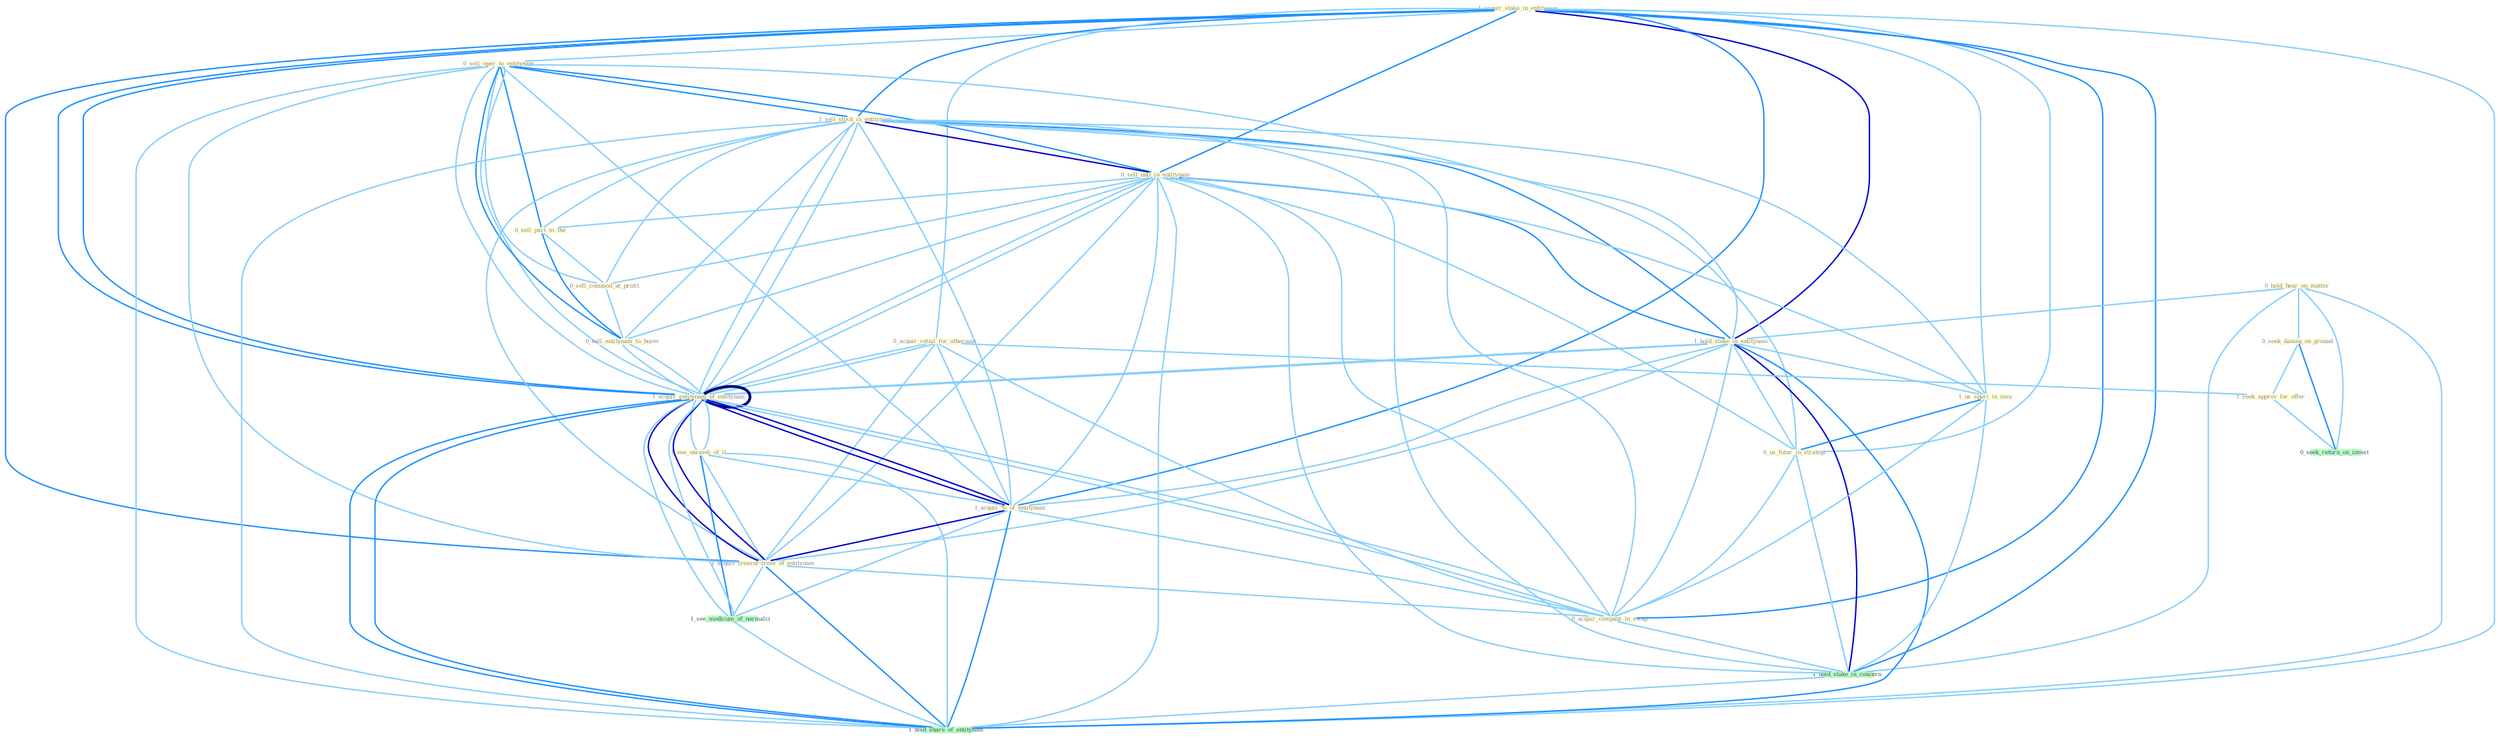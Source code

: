 Graph G{ 
    node
    [shape=polygon,style=filled,width=.5,height=.06,color="#BDFCC9",fixedsize=true,fontsize=4,
    fontcolor="#2f4f4f"];
    {node
    [color="#ffffe0", fontcolor="#8b7d6b"] "1_acquir_stake_in_entitynam " "0_sell_oper_to_entitynam " "1_sell_stock_in_entitynam " "0_hold_hear_on_matter " "0_sell_unit_in_entitynam " "0_sell_part_to_the " "1_hold_stake_in_entitynam " "0_sell_commod_at_profit " "1_us_spurt_in_issu " "0_acquir_retail_for_othernum " "0_us_futur_in_strategi " "1_acquir_entitynam_of_entitynam " "0_seek_damag_on_ground " "1_see_unravel_of_it " "1_acquir_%_of_entitynam " "1_seek_approv_for_offer " "1_acquir_treasur-trove_of_entitynam " "0_acquir_compani_in_swap " "0_sell_entitynam_to_buyer "}
{node [color="#fff0f5", fontcolor="#b22222"]}
edge [color="#B0E2FF"];

	"1_acquir_stake_in_entitynam " -- "0_sell_oper_to_entitynam " [w="1", color="#87cefa" ];
	"1_acquir_stake_in_entitynam " -- "1_sell_stock_in_entitynam " [w="2", color="#1e90ff" , len=0.8];
	"1_acquir_stake_in_entitynam " -- "0_sell_unit_in_entitynam " [w="2", color="#1e90ff" , len=0.8];
	"1_acquir_stake_in_entitynam " -- "1_hold_stake_in_entitynam " [w="3", color="#0000cd" , len=0.6];
	"1_acquir_stake_in_entitynam " -- "1_us_spurt_in_issu " [w="1", color="#87cefa" ];
	"1_acquir_stake_in_entitynam " -- "0_acquir_retail_for_othernum " [w="1", color="#87cefa" ];
	"1_acquir_stake_in_entitynam " -- "0_us_futur_in_strategi " [w="1", color="#87cefa" ];
	"1_acquir_stake_in_entitynam " -- "1_acquir_entitynam_of_entitynam " [w="2", color="#1e90ff" , len=0.8];
	"1_acquir_stake_in_entitynam " -- "1_acquir_%_of_entitynam " [w="2", color="#1e90ff" , len=0.8];
	"1_acquir_stake_in_entitynam " -- "1_acquir_treasur-trove_of_entitynam " [w="2", color="#1e90ff" , len=0.8];
	"1_acquir_stake_in_entitynam " -- "0_acquir_compani_in_swap " [w="2", color="#1e90ff" , len=0.8];
	"1_acquir_stake_in_entitynam " -- "1_hold_stake_in_concern " [w="2", color="#1e90ff" , len=0.8];
	"1_acquir_stake_in_entitynam " -- "1_acquir_entitynam_of_entitynam " [w="2", color="#1e90ff" , len=0.8];
	"1_acquir_stake_in_entitynam " -- "1_hold_share_of_entitynam " [w="1", color="#87cefa" ];
	"0_sell_oper_to_entitynam " -- "1_sell_stock_in_entitynam " [w="2", color="#1e90ff" , len=0.8];
	"0_sell_oper_to_entitynam " -- "0_sell_unit_in_entitynam " [w="2", color="#1e90ff" , len=0.8];
	"0_sell_oper_to_entitynam " -- "0_sell_part_to_the " [w="2", color="#1e90ff" , len=0.8];
	"0_sell_oper_to_entitynam " -- "1_hold_stake_in_entitynam " [w="1", color="#87cefa" ];
	"0_sell_oper_to_entitynam " -- "0_sell_commod_at_profit " [w="1", color="#87cefa" ];
	"0_sell_oper_to_entitynam " -- "1_acquir_entitynam_of_entitynam " [w="1", color="#87cefa" ];
	"0_sell_oper_to_entitynam " -- "1_acquir_%_of_entitynam " [w="1", color="#87cefa" ];
	"0_sell_oper_to_entitynam " -- "1_acquir_treasur-trove_of_entitynam " [w="1", color="#87cefa" ];
	"0_sell_oper_to_entitynam " -- "0_sell_entitynam_to_buyer " [w="2", color="#1e90ff" , len=0.8];
	"0_sell_oper_to_entitynam " -- "1_acquir_entitynam_of_entitynam " [w="1", color="#87cefa" ];
	"0_sell_oper_to_entitynam " -- "1_hold_share_of_entitynam " [w="1", color="#87cefa" ];
	"1_sell_stock_in_entitynam " -- "0_sell_unit_in_entitynam " [w="3", color="#0000cd" , len=0.6];
	"1_sell_stock_in_entitynam " -- "0_sell_part_to_the " [w="1", color="#87cefa" ];
	"1_sell_stock_in_entitynam " -- "1_hold_stake_in_entitynam " [w="2", color="#1e90ff" , len=0.8];
	"1_sell_stock_in_entitynam " -- "0_sell_commod_at_profit " [w="1", color="#87cefa" ];
	"1_sell_stock_in_entitynam " -- "1_us_spurt_in_issu " [w="1", color="#87cefa" ];
	"1_sell_stock_in_entitynam " -- "0_us_futur_in_strategi " [w="1", color="#87cefa" ];
	"1_sell_stock_in_entitynam " -- "1_acquir_entitynam_of_entitynam " [w="1", color="#87cefa" ];
	"1_sell_stock_in_entitynam " -- "1_acquir_%_of_entitynam " [w="1", color="#87cefa" ];
	"1_sell_stock_in_entitynam " -- "1_acquir_treasur-trove_of_entitynam " [w="1", color="#87cefa" ];
	"1_sell_stock_in_entitynam " -- "0_acquir_compani_in_swap " [w="1", color="#87cefa" ];
	"1_sell_stock_in_entitynam " -- "0_sell_entitynam_to_buyer " [w="1", color="#87cefa" ];
	"1_sell_stock_in_entitynam " -- "1_hold_stake_in_concern " [w="1", color="#87cefa" ];
	"1_sell_stock_in_entitynam " -- "1_acquir_entitynam_of_entitynam " [w="1", color="#87cefa" ];
	"1_sell_stock_in_entitynam " -- "1_hold_share_of_entitynam " [w="1", color="#87cefa" ];
	"0_hold_hear_on_matter " -- "1_hold_stake_in_entitynam " [w="1", color="#87cefa" ];
	"0_hold_hear_on_matter " -- "0_seek_damag_on_ground " [w="1", color="#87cefa" ];
	"0_hold_hear_on_matter " -- "1_hold_stake_in_concern " [w="1", color="#87cefa" ];
	"0_hold_hear_on_matter " -- "0_seek_return_on_invest " [w="1", color="#87cefa" ];
	"0_hold_hear_on_matter " -- "1_hold_share_of_entitynam " [w="1", color="#87cefa" ];
	"0_sell_unit_in_entitynam " -- "0_sell_part_to_the " [w="1", color="#87cefa" ];
	"0_sell_unit_in_entitynam " -- "1_hold_stake_in_entitynam " [w="2", color="#1e90ff" , len=0.8];
	"0_sell_unit_in_entitynam " -- "0_sell_commod_at_profit " [w="1", color="#87cefa" ];
	"0_sell_unit_in_entitynam " -- "1_us_spurt_in_issu " [w="1", color="#87cefa" ];
	"0_sell_unit_in_entitynam " -- "0_us_futur_in_strategi " [w="1", color="#87cefa" ];
	"0_sell_unit_in_entitynam " -- "1_acquir_entitynam_of_entitynam " [w="1", color="#87cefa" ];
	"0_sell_unit_in_entitynam " -- "1_acquir_%_of_entitynam " [w="1", color="#87cefa" ];
	"0_sell_unit_in_entitynam " -- "1_acquir_treasur-trove_of_entitynam " [w="1", color="#87cefa" ];
	"0_sell_unit_in_entitynam " -- "0_acquir_compani_in_swap " [w="1", color="#87cefa" ];
	"0_sell_unit_in_entitynam " -- "0_sell_entitynam_to_buyer " [w="1", color="#87cefa" ];
	"0_sell_unit_in_entitynam " -- "1_hold_stake_in_concern " [w="1", color="#87cefa" ];
	"0_sell_unit_in_entitynam " -- "1_acquir_entitynam_of_entitynam " [w="1", color="#87cefa" ];
	"0_sell_unit_in_entitynam " -- "1_hold_share_of_entitynam " [w="1", color="#87cefa" ];
	"0_sell_part_to_the " -- "0_sell_commod_at_profit " [w="1", color="#87cefa" ];
	"0_sell_part_to_the " -- "0_sell_entitynam_to_buyer " [w="2", color="#1e90ff" , len=0.8];
	"1_hold_stake_in_entitynam " -- "1_us_spurt_in_issu " [w="1", color="#87cefa" ];
	"1_hold_stake_in_entitynam " -- "0_us_futur_in_strategi " [w="1", color="#87cefa" ];
	"1_hold_stake_in_entitynam " -- "1_acquir_entitynam_of_entitynam " [w="1", color="#87cefa" ];
	"1_hold_stake_in_entitynam " -- "1_acquir_%_of_entitynam " [w="1", color="#87cefa" ];
	"1_hold_stake_in_entitynam " -- "1_acquir_treasur-trove_of_entitynam " [w="1", color="#87cefa" ];
	"1_hold_stake_in_entitynam " -- "0_acquir_compani_in_swap " [w="1", color="#87cefa" ];
	"1_hold_stake_in_entitynam " -- "1_hold_stake_in_concern " [w="3", color="#0000cd" , len=0.6];
	"1_hold_stake_in_entitynam " -- "1_acquir_entitynam_of_entitynam " [w="1", color="#87cefa" ];
	"1_hold_stake_in_entitynam " -- "1_hold_share_of_entitynam " [w="2", color="#1e90ff" , len=0.8];
	"0_sell_commod_at_profit " -- "0_sell_entitynam_to_buyer " [w="1", color="#87cefa" ];
	"1_us_spurt_in_issu " -- "0_us_futur_in_strategi " [w="2", color="#1e90ff" , len=0.8];
	"1_us_spurt_in_issu " -- "0_acquir_compani_in_swap " [w="1", color="#87cefa" ];
	"1_us_spurt_in_issu " -- "1_hold_stake_in_concern " [w="1", color="#87cefa" ];
	"0_acquir_retail_for_othernum " -- "1_acquir_entitynam_of_entitynam " [w="1", color="#87cefa" ];
	"0_acquir_retail_for_othernum " -- "1_acquir_%_of_entitynam " [w="1", color="#87cefa" ];
	"0_acquir_retail_for_othernum " -- "1_seek_approv_for_offer " [w="1", color="#87cefa" ];
	"0_acquir_retail_for_othernum " -- "1_acquir_treasur-trove_of_entitynam " [w="1", color="#87cefa" ];
	"0_acquir_retail_for_othernum " -- "0_acquir_compani_in_swap " [w="1", color="#87cefa" ];
	"0_acquir_retail_for_othernum " -- "1_acquir_entitynam_of_entitynam " [w="1", color="#87cefa" ];
	"0_us_futur_in_strategi " -- "0_acquir_compani_in_swap " [w="1", color="#87cefa" ];
	"0_us_futur_in_strategi " -- "1_hold_stake_in_concern " [w="1", color="#87cefa" ];
	"1_acquir_entitynam_of_entitynam " -- "1_see_unravel_of_it " [w="1", color="#87cefa" ];
	"1_acquir_entitynam_of_entitynam " -- "1_acquir_%_of_entitynam " [w="3", color="#0000cd" , len=0.6];
	"1_acquir_entitynam_of_entitynam " -- "1_acquir_treasur-trove_of_entitynam " [w="3", color="#0000cd" , len=0.6];
	"1_acquir_entitynam_of_entitynam " -- "0_acquir_compani_in_swap " [w="1", color="#87cefa" ];
	"1_acquir_entitynam_of_entitynam " -- "0_sell_entitynam_to_buyer " [w="1", color="#87cefa" ];
	"1_acquir_entitynam_of_entitynam " -- "1_see_modicum_of_normalci " [w="1", color="#87cefa" ];
	"1_acquir_entitynam_of_entitynam " -- "1_acquir_entitynam_of_entitynam " [w="4", style=bold, color="#000080", len=0.4];
	"1_acquir_entitynam_of_entitynam " -- "1_hold_share_of_entitynam " [w="2", color="#1e90ff" , len=0.8];
	"0_seek_damag_on_ground " -- "1_seek_approv_for_offer " [w="1", color="#87cefa" ];
	"0_seek_damag_on_ground " -- "0_seek_return_on_invest " [w="2", color="#1e90ff" , len=0.8];
	"1_see_unravel_of_it " -- "1_acquir_%_of_entitynam " [w="1", color="#87cefa" ];
	"1_see_unravel_of_it " -- "1_acquir_treasur-trove_of_entitynam " [w="1", color="#87cefa" ];
	"1_see_unravel_of_it " -- "1_see_modicum_of_normalci " [w="2", color="#1e90ff" , len=0.8];
	"1_see_unravel_of_it " -- "1_acquir_entitynam_of_entitynam " [w="1", color="#87cefa" ];
	"1_see_unravel_of_it " -- "1_hold_share_of_entitynam " [w="1", color="#87cefa" ];
	"1_acquir_%_of_entitynam " -- "1_acquir_treasur-trove_of_entitynam " [w="3", color="#0000cd" , len=0.6];
	"1_acquir_%_of_entitynam " -- "0_acquir_compani_in_swap " [w="1", color="#87cefa" ];
	"1_acquir_%_of_entitynam " -- "1_see_modicum_of_normalci " [w="1", color="#87cefa" ];
	"1_acquir_%_of_entitynam " -- "1_acquir_entitynam_of_entitynam " [w="3", color="#0000cd" , len=0.6];
	"1_acquir_%_of_entitynam " -- "1_hold_share_of_entitynam " [w="2", color="#1e90ff" , len=0.8];
	"1_seek_approv_for_offer " -- "0_seek_return_on_invest " [w="1", color="#87cefa" ];
	"1_acquir_treasur-trove_of_entitynam " -- "0_acquir_compani_in_swap " [w="1", color="#87cefa" ];
	"1_acquir_treasur-trove_of_entitynam " -- "1_see_modicum_of_normalci " [w="1", color="#87cefa" ];
	"1_acquir_treasur-trove_of_entitynam " -- "1_acquir_entitynam_of_entitynam " [w="3", color="#0000cd" , len=0.6];
	"1_acquir_treasur-trove_of_entitynam " -- "1_hold_share_of_entitynam " [w="2", color="#1e90ff" , len=0.8];
	"0_acquir_compani_in_swap " -- "1_hold_stake_in_concern " [w="1", color="#87cefa" ];
	"0_acquir_compani_in_swap " -- "1_acquir_entitynam_of_entitynam " [w="1", color="#87cefa" ];
	"0_sell_entitynam_to_buyer " -- "1_acquir_entitynam_of_entitynam " [w="1", color="#87cefa" ];
	"1_hold_stake_in_concern " -- "1_hold_share_of_entitynam " [w="1", color="#87cefa" ];
	"1_see_modicum_of_normalci " -- "1_acquir_entitynam_of_entitynam " [w="1", color="#87cefa" ];
	"1_see_modicum_of_normalci " -- "1_hold_share_of_entitynam " [w="1", color="#87cefa" ];
	"1_acquir_entitynam_of_entitynam " -- "1_hold_share_of_entitynam " [w="2", color="#1e90ff" , len=0.8];
}